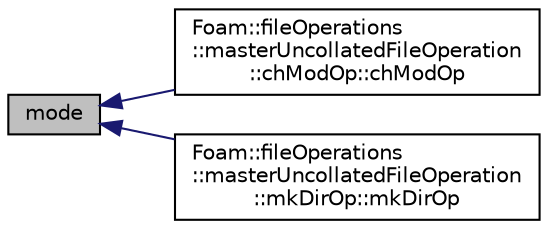 digraph "mode"
{
  bgcolor="transparent";
  edge [fontname="Helvetica",fontsize="10",labelfontname="Helvetica",labelfontsize="10"];
  node [fontname="Helvetica",fontsize="10",shape=record];
  rankdir="LR";
  Node1 [label="mode",height=0.2,width=0.4,color="black", fillcolor="grey75", style="filled" fontcolor="black"];
  Node1 -> Node2 [dir="back",color="midnightblue",fontsize="10",style="solid",fontname="Helvetica"];
  Node2 [label="Foam::fileOperations\l::masterUncollatedFileOperation\l::chModOp::chModOp",height=0.2,width=0.4,color="black",URL="$classFoam_1_1fileOperations_1_1masterUncollatedFileOperation_1_1chModOp.html#a15e1a3e48e52ef5657ccffce14665c7f"];
  Node1 -> Node3 [dir="back",color="midnightblue",fontsize="10",style="solid",fontname="Helvetica"];
  Node3 [label="Foam::fileOperations\l::masterUncollatedFileOperation\l::mkDirOp::mkDirOp",height=0.2,width=0.4,color="black",URL="$classFoam_1_1fileOperations_1_1masterUncollatedFileOperation_1_1mkDirOp.html#a76c0373219772142e92660c01dc3b9dc"];
}
